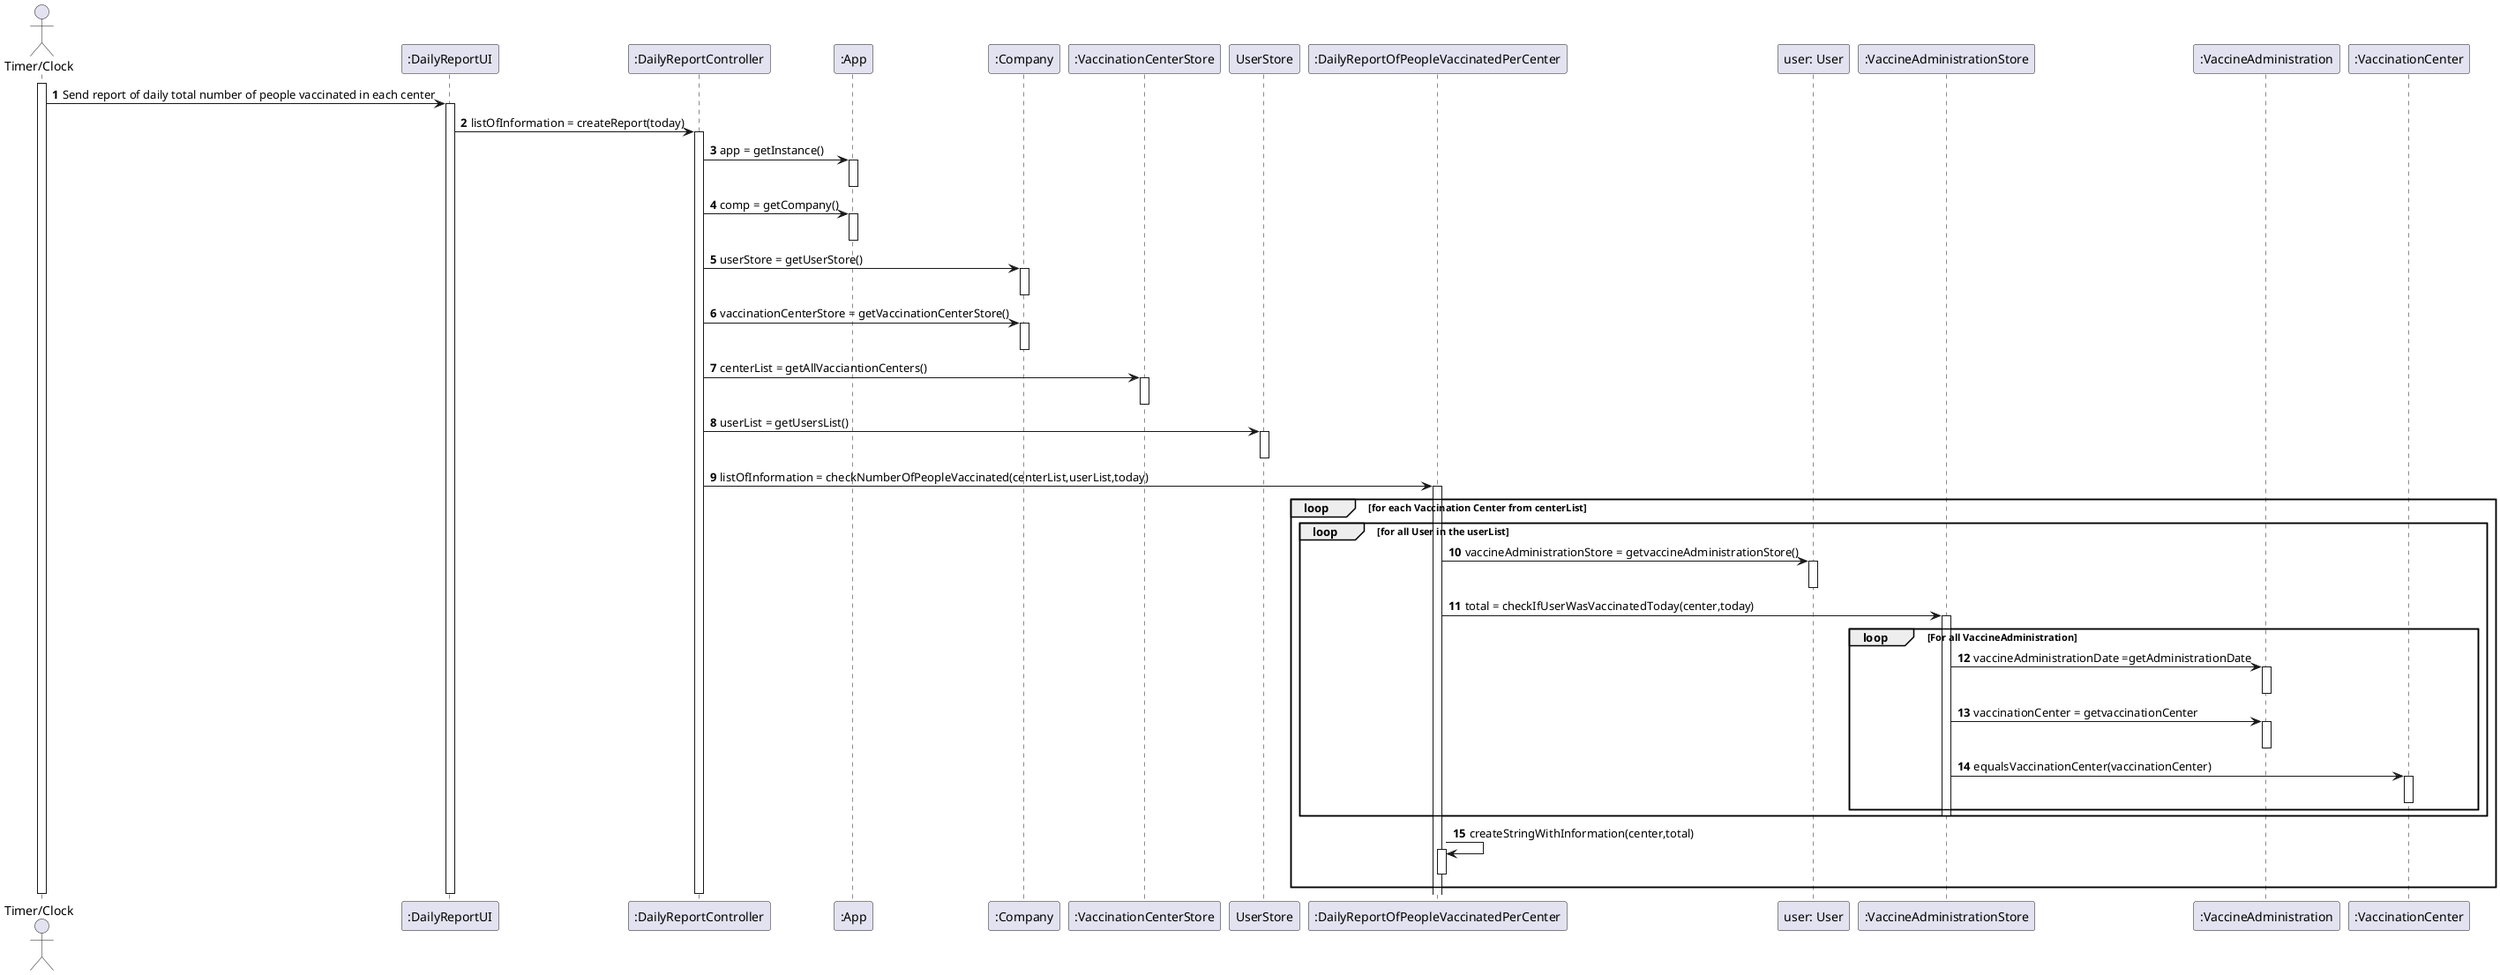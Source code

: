 @startuml
'https://plantuml.com/sequence-diagram

autonumber

actor "Timer/Clock" as timer
participant ":DailyReportUI" as ui
participant ":DailyReportController" as ctrl
participant ":App" as app
participant ":Company" as comp
participant ":VaccinationCenterStore" as vcStore
participant "UserStore" as usStore
participant ":DailyReportOfPeopleVaccinatedPerCenter" as rep
participant "user: User" as user
participant ":VaccineAdministrationStore" as hrStore
participant ":VaccineAdministration" as vad
participant ":VaccinationCenter" as vc

activate timer


timer -> ui: Send report of daily total number of people vaccinated in each center
activate ui
ui -> ctrl: listOfInformation = createReport(today)
activate ctrl
ctrl -> app: app = getInstance()
activate app
deactivate app
ctrl -> app: comp = getCompany()
activate app
deactivate app
ctrl -> comp: userStore = getUserStore()
activate comp
deactivate comp
ctrl -> comp: vaccinationCenterStore = getVaccinationCenterStore()
activate comp
deactivate comp

ctrl -> vcStore: centerList = getAllVacciantionCenters()
activate vcStore
deactivate vcStore
ctrl->usStore: userList = getUsersList()
activate usStore
deactivate usStore
ctrl -> rep: listOfInformation = checkNumberOfPeopleVaccinated(centerList,userList,today)
loop for each Vaccination Center from centerList
activate rep
loop for all User in the userList
rep -> user:  vaccineAdministrationStore = getvaccineAdministrationStore()
activate user
deactivate user
rep -> hrStore: total = checkIfUserWasVaccinatedToday(center,today)
activate hrStore
loop For all VaccineAdministration
hrStore -> vad: vaccineAdministrationDate =getAdministrationDate
activate vad
deactivate vad
hrStore -> vad: vaccinationCenter = getvaccinationCenter
activate vad
deactivate vad
hrStore->vc: equalsVaccinationCenter(vaccinationCenter)
activate vc
deactivate vc
end
deactivate hrStore
end
rep -> rep: createStringWithInformation(center,total)
activate rep
deactivate rep
end
deactivate ctrl
deactivate ui

deactivate timer
@enduml